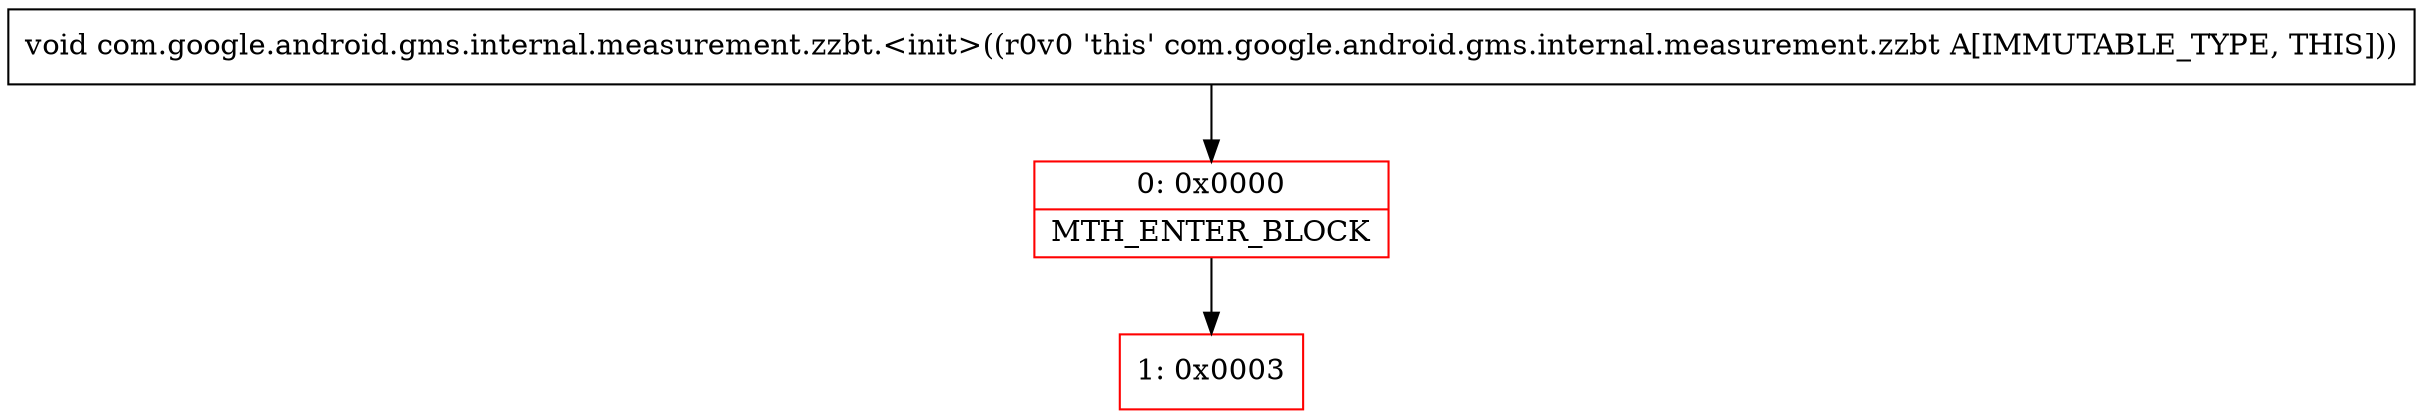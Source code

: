 digraph "CFG forcom.google.android.gms.internal.measurement.zzbt.\<init\>()V" {
subgraph cluster_Region_978532090 {
label = "R(0)";
node [shape=record,color=blue];
}
Node_0 [shape=record,color=red,label="{0\:\ 0x0000|MTH_ENTER_BLOCK\l}"];
Node_1 [shape=record,color=red,label="{1\:\ 0x0003}"];
MethodNode[shape=record,label="{void com.google.android.gms.internal.measurement.zzbt.\<init\>((r0v0 'this' com.google.android.gms.internal.measurement.zzbt A[IMMUTABLE_TYPE, THIS])) }"];
MethodNode -> Node_0;
Node_0 -> Node_1;
}

